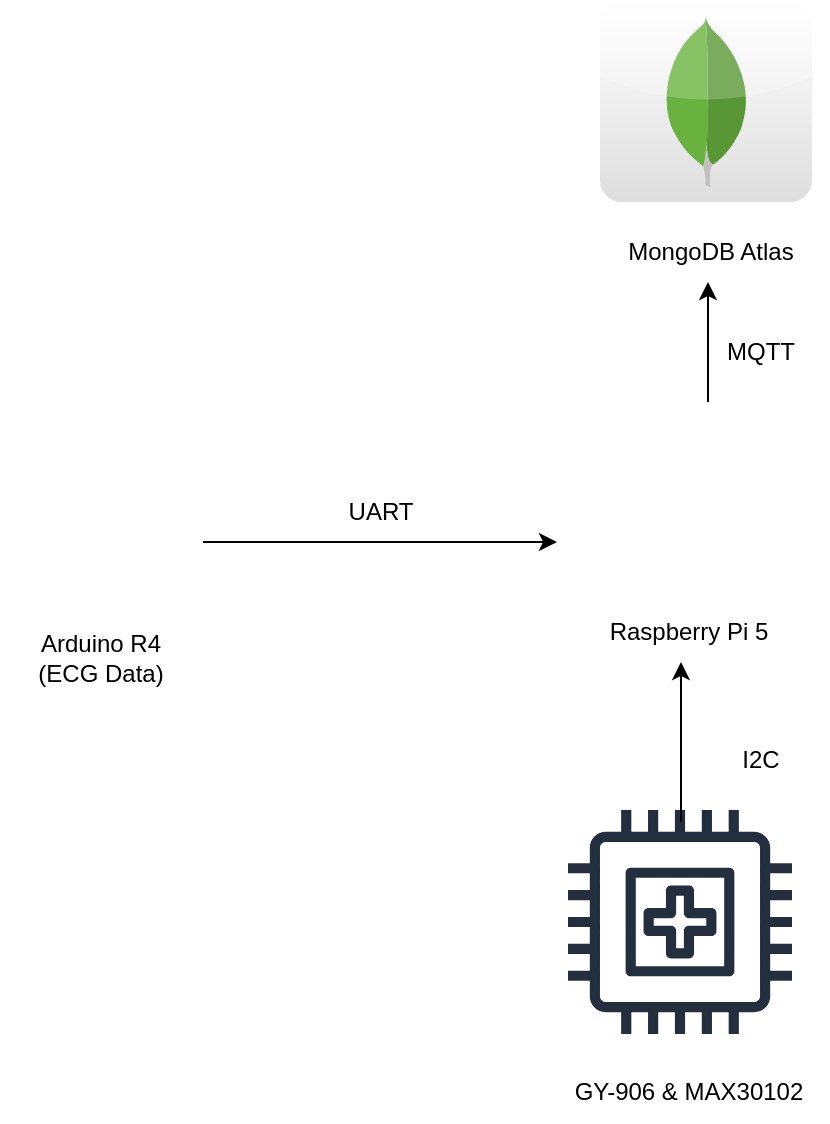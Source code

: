 <mxfile version="26.2.2">
  <diagram name="Page-1" id="yz-_0o1dEmszSVwo9wnw">
    <mxGraphModel dx="1985" dy="1016" grid="1" gridSize="10" guides="1" tooltips="1" connect="1" arrows="1" fold="1" page="1" pageScale="1" pageWidth="1169" pageHeight="827" math="0" shadow="0">
      <root>
        <mxCell id="0" />
        <mxCell id="1" parent="0" />
        <mxCell id="yfzaWr1_IXJMrqRKUGf0-1" value="" style="shape=image;html=1;verticalAlign=top;verticalLabelPosition=bottom;labelBackgroundColor=#ffffff;imageAspect=0;aspect=fixed;image=https://cdn1.iconfinder.com/data/icons/bootstrap-vol-3/16/motherboard-128.png" vertex="1" parent="1">
          <mxGeometry x="120" y="258" width="100" height="100" as="geometry" />
        </mxCell>
        <mxCell id="yfzaWr1_IXJMrqRKUGf0-2" value="Arduino R4&lt;div&gt;(ECG Data)&lt;/div&gt;" style="text;html=1;align=center;verticalAlign=middle;resizable=0;points=[];autosize=1;strokeColor=none;fillColor=none;" vertex="1" parent="1">
          <mxGeometry x="125" y="358" width="90" height="40" as="geometry" />
        </mxCell>
        <mxCell id="yfzaWr1_IXJMrqRKUGf0-4" value="" style="shape=image;html=1;verticalAlign=top;verticalLabelPosition=bottom;labelBackgroundColor=#ffffff;imageAspect=0;aspect=fixed;image=https://cdn1.iconfinder.com/data/icons/bootstrap-vol-3/16/motherboard-128.png" vertex="1" parent="1">
          <mxGeometry x="411" y="250" width="100" height="100" as="geometry" />
        </mxCell>
        <mxCell id="yfzaWr1_IXJMrqRKUGf0-5" value="Raspberry Pi 5" style="text;html=1;align=center;verticalAlign=middle;resizable=0;points=[];autosize=1;strokeColor=none;fillColor=none;" vertex="1" parent="1">
          <mxGeometry x="414" y="350" width="100" height="30" as="geometry" />
        </mxCell>
        <mxCell id="yfzaWr1_IXJMrqRKUGf0-6" value="" style="endArrow=classic;html=1;rounded=0;" edge="1" parent="1">
          <mxGeometry width="50" height="50" relative="1" as="geometry">
            <mxPoint x="221.5" y="320" as="sourcePoint" />
            <mxPoint x="398.5" y="320" as="targetPoint" />
          </mxGeometry>
        </mxCell>
        <mxCell id="yfzaWr1_IXJMrqRKUGf0-7" value="UART" style="text;html=1;align=center;verticalAlign=middle;resizable=0;points=[];autosize=1;strokeColor=none;fillColor=none;" vertex="1" parent="1">
          <mxGeometry x="280" y="290" width="60" height="30" as="geometry" />
        </mxCell>
        <mxCell id="yfzaWr1_IXJMrqRKUGf0-8" value="" style="dashed=0;outlineConnect=0;html=1;align=center;labelPosition=center;verticalLabelPosition=bottom;verticalAlign=top;shape=mxgraph.webicons.mongodb;gradientColor=#DFDEDE" vertex="1" parent="1">
          <mxGeometry x="420" y="50" width="106" height="100" as="geometry" />
        </mxCell>
        <mxCell id="yfzaWr1_IXJMrqRKUGf0-9" value="" style="endArrow=classic;html=1;rounded=0;" edge="1" parent="1">
          <mxGeometry width="50" height="50" relative="1" as="geometry">
            <mxPoint x="474" y="250" as="sourcePoint" />
            <mxPoint x="474" y="190" as="targetPoint" />
          </mxGeometry>
        </mxCell>
        <mxCell id="yfzaWr1_IXJMrqRKUGf0-10" value="MQTT" style="text;html=1;align=center;verticalAlign=middle;resizable=0;points=[];autosize=1;strokeColor=none;fillColor=none;" vertex="1" parent="1">
          <mxGeometry x="470" y="210" width="60" height="30" as="geometry" />
        </mxCell>
        <mxCell id="yfzaWr1_IXJMrqRKUGf0-11" value="MongoDB Atlas" style="text;html=1;align=center;verticalAlign=middle;resizable=0;points=[];autosize=1;strokeColor=none;fillColor=none;" vertex="1" parent="1">
          <mxGeometry x="420" y="160" width="110" height="30" as="geometry" />
        </mxCell>
        <mxCell id="yfzaWr1_IXJMrqRKUGf0-12" value="&lt;div&gt;&lt;br/&gt;&lt;/div&gt;" style="sketch=0;outlineConnect=0;fontColor=#232F3E;gradientColor=none;strokeColor=#232F3E;fillColor=#ffffff;dashed=0;verticalLabelPosition=bottom;verticalAlign=top;align=center;html=1;fontSize=12;fontStyle=0;aspect=fixed;shape=mxgraph.aws4.resourceIcon;resIcon=mxgraph.aws4.medical_emergency;" vertex="1" parent="1">
          <mxGeometry x="390" y="440" width="140" height="140" as="geometry" />
        </mxCell>
        <mxCell id="yfzaWr1_IXJMrqRKUGf0-13" value="" style="endArrow=classic;html=1;rounded=0;exitX=0.5;exitY=0;exitDx=0;exitDy=0;" edge="1" parent="1">
          <mxGeometry width="50" height="50" relative="1" as="geometry">
            <mxPoint x="460.5" y="460" as="sourcePoint" />
            <mxPoint x="460.5" y="380" as="targetPoint" />
          </mxGeometry>
        </mxCell>
        <mxCell id="yfzaWr1_IXJMrqRKUGf0-14" value="I2C" style="text;html=1;align=center;verticalAlign=middle;resizable=0;points=[];autosize=1;strokeColor=none;fillColor=none;" vertex="1" parent="1">
          <mxGeometry x="480" y="414" width="40" height="30" as="geometry" />
        </mxCell>
        <mxCell id="yfzaWr1_IXJMrqRKUGf0-17" value="GY-906 &amp;amp; MAX30102" style="text;html=1;align=center;verticalAlign=middle;resizable=0;points=[];autosize=1;strokeColor=none;fillColor=none;" vertex="1" parent="1">
          <mxGeometry x="394" y="580" width="140" height="30" as="geometry" />
        </mxCell>
      </root>
    </mxGraphModel>
  </diagram>
</mxfile>
